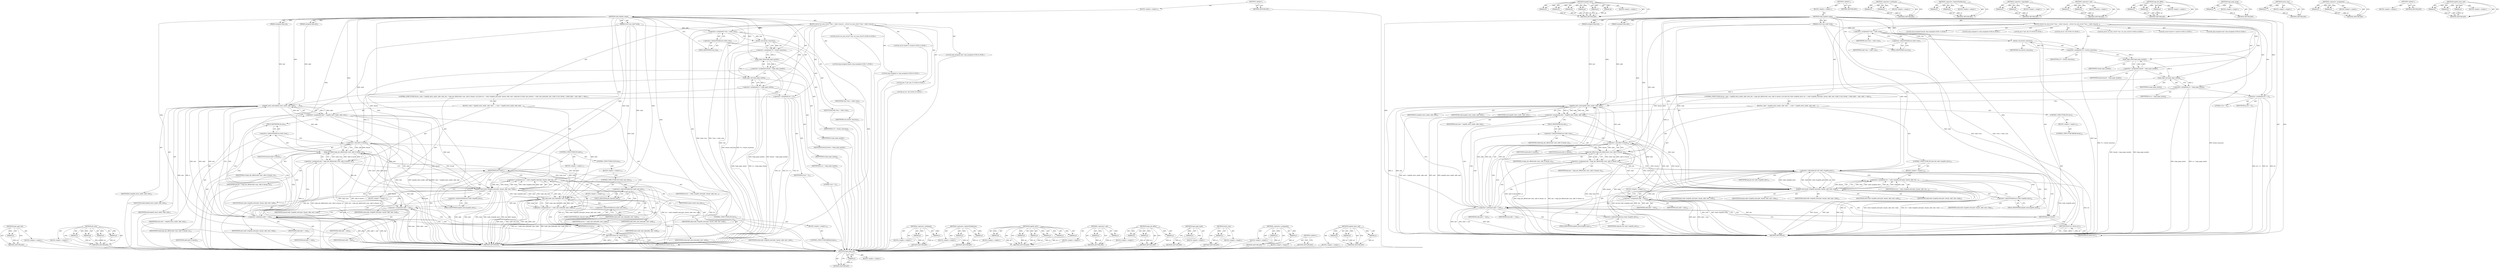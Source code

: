 digraph "hugetlb_entry_end" {
vulnerable_134 [label=<(METHOD,huge_page_size)>];
vulnerable_135 [label=<(PARAM,p1)>];
vulnerable_136 [label=<(BLOCK,&lt;empty&gt;,&lt;empty&gt;)>];
vulnerable_137 [label=<(METHOD_RETURN,ANY)>];
vulnerable_160 [label=<(METHOD,hugetlb_entry)>];
vulnerable_161 [label=<(PARAM,p1)>];
vulnerable_162 [label=<(PARAM,p2)>];
vulnerable_163 [label=<(PARAM,p3)>];
vulnerable_164 [label=<(PARAM,p4)>];
vulnerable_165 [label=<(PARAM,p5)>];
vulnerable_166 [label=<(PARAM,p6)>];
vulnerable_167 [label=<(BLOCK,&lt;empty&gt;,&lt;empty&gt;)>];
vulnerable_168 [label=<(METHOD_RETURN,ANY)>];
vulnerable_6 [label=<(METHOD,&lt;global&gt;)<SUB>1</SUB>>];
vulnerable_7 [label=<(BLOCK,&lt;empty&gt;,&lt;empty&gt;)<SUB>1</SUB>>];
vulnerable_8 [label=<(METHOD,walk_hugetlb_range)<SUB>1</SUB>>];
vulnerable_9 [label=<(PARAM,unsigned long addr)<SUB>1</SUB>>];
vulnerable_10 [label=<(PARAM,unsigned long end)<SUB>1</SUB>>];
vulnerable_11 [label=<(PARAM,struct mm_walk *walk)<SUB>2</SUB>>];
vulnerable_12 [label=<(BLOCK,{
	struct vm_area_struct *vma = walk-&gt;vma;
	str...,{
	struct vm_area_struct *vma = walk-&gt;vma;
	str...)<SUB>3</SUB>>];
vulnerable_13 [label="<(LOCAL,struct vm_area_struct* vma: vm_area_struct*)<SUB>4</SUB>>"];
vulnerable_14 [label=<(&lt;operator&gt;.assignment,*vma = walk-&gt;vma)<SUB>4</SUB>>];
vulnerable_15 [label=<(IDENTIFIER,vma,*vma = walk-&gt;vma)<SUB>4</SUB>>];
vulnerable_16 [label=<(&lt;operator&gt;.indirectFieldAccess,walk-&gt;vma)<SUB>4</SUB>>];
vulnerable_17 [label=<(IDENTIFIER,walk,*vma = walk-&gt;vma)<SUB>4</SUB>>];
vulnerable_18 [label=<(FIELD_IDENTIFIER,vma,vma)<SUB>4</SUB>>];
vulnerable_19 [label="<(LOCAL,struct hstate* h: hstate*)<SUB>5</SUB>>"];
vulnerable_20 [label=<(&lt;operator&gt;.assignment,*h = hstate_vma(vma))<SUB>5</SUB>>];
vulnerable_21 [label=<(IDENTIFIER,h,*h = hstate_vma(vma))<SUB>5</SUB>>];
vulnerable_22 [label=<(hstate_vma,hstate_vma(vma))<SUB>5</SUB>>];
vulnerable_23 [label=<(IDENTIFIER,vma,hstate_vma(vma))<SUB>5</SUB>>];
vulnerable_24 [label="<(LOCAL,long unsigned next: long unsigned)<SUB>6</SUB>>"];
vulnerable_25 [label="<(LOCAL,long unsigned hmask: long unsigned)<SUB>7</SUB>>"];
vulnerable_26 [label=<(&lt;operator&gt;.assignment,hmask = huge_page_mask(h))<SUB>7</SUB>>];
vulnerable_27 [label=<(IDENTIFIER,hmask,hmask = huge_page_mask(h))<SUB>7</SUB>>];
vulnerable_28 [label=<(huge_page_mask,huge_page_mask(h))<SUB>7</SUB>>];
vulnerable_29 [label=<(IDENTIFIER,h,huge_page_mask(h))<SUB>7</SUB>>];
vulnerable_30 [label="<(LOCAL,long unsigned sz: long unsigned)<SUB>8</SUB>>"];
vulnerable_31 [label=<(&lt;operator&gt;.assignment,sz = huge_page_size(h))<SUB>8</SUB>>];
vulnerable_32 [label=<(IDENTIFIER,sz,sz = huge_page_size(h))<SUB>8</SUB>>];
vulnerable_33 [label=<(huge_page_size,huge_page_size(h))<SUB>8</SUB>>];
vulnerable_34 [label=<(IDENTIFIER,h,huge_page_size(h))<SUB>8</SUB>>];
vulnerable_35 [label="<(LOCAL,pte_t* pte: pte_t*)<SUB>9</SUB>>"];
vulnerable_36 [label="<(LOCAL,int err: int)<SUB>10</SUB>>"];
vulnerable_37 [label=<(&lt;operator&gt;.assignment,err = 0)<SUB>10</SUB>>];
vulnerable_38 [label=<(IDENTIFIER,err,err = 0)<SUB>10</SUB>>];
vulnerable_39 [label=<(LITERAL,0,err = 0)<SUB>10</SUB>>];
vulnerable_40 [label=<(CONTROL_STRUCTURE,DO,do {
 		next = hugetlb_entry_end(h, addr, end);
 		pte = huge_pte_offset(walk-&gt;mm, addr &amp; hmask, sz);
		if (pte &amp;&amp; walk-&gt;hugetlb_entry)
 			err = walk-&gt;hugetlb_entry(pte, hmask, addr, next, walk);
 		if (err)
 			break;
 	} while (addr = next, addr != end);)<SUB>12</SUB>>];
vulnerable_41 [label=<(BLOCK,{
 		next = hugetlb_entry_end(h, addr, end);
 	...,{
 		next = hugetlb_entry_end(h, addr, end);
 	...)<SUB>12</SUB>>];
vulnerable_42 [label=<(&lt;operator&gt;.assignment,next = hugetlb_entry_end(h, addr, end))<SUB>13</SUB>>];
vulnerable_43 [label=<(IDENTIFIER,next,next = hugetlb_entry_end(h, addr, end))<SUB>13</SUB>>];
vulnerable_44 [label=<(hugetlb_entry_end,hugetlb_entry_end(h, addr, end))<SUB>13</SUB>>];
vulnerable_45 [label=<(IDENTIFIER,h,hugetlb_entry_end(h, addr, end))<SUB>13</SUB>>];
vulnerable_46 [label=<(IDENTIFIER,addr,hugetlb_entry_end(h, addr, end))<SUB>13</SUB>>];
vulnerable_47 [label=<(IDENTIFIER,end,hugetlb_entry_end(h, addr, end))<SUB>13</SUB>>];
vulnerable_48 [label=<(&lt;operator&gt;.assignment,pte = huge_pte_offset(walk-&gt;mm, addr &amp; hmask, sz))<SUB>14</SUB>>];
vulnerable_49 [label=<(IDENTIFIER,pte,pte = huge_pte_offset(walk-&gt;mm, addr &amp; hmask, sz))<SUB>14</SUB>>];
vulnerable_50 [label=<(huge_pte_offset,huge_pte_offset(walk-&gt;mm, addr &amp; hmask, sz))<SUB>14</SUB>>];
vulnerable_51 [label=<(&lt;operator&gt;.indirectFieldAccess,walk-&gt;mm)<SUB>14</SUB>>];
vulnerable_52 [label=<(IDENTIFIER,walk,huge_pte_offset(walk-&gt;mm, addr &amp; hmask, sz))<SUB>14</SUB>>];
vulnerable_53 [label=<(FIELD_IDENTIFIER,mm,mm)<SUB>14</SUB>>];
vulnerable_54 [label=<(&lt;operator&gt;.and,addr &amp; hmask)<SUB>14</SUB>>];
vulnerable_55 [label=<(IDENTIFIER,addr,addr &amp; hmask)<SUB>14</SUB>>];
vulnerable_56 [label=<(IDENTIFIER,hmask,addr &amp; hmask)<SUB>14</SUB>>];
vulnerable_57 [label=<(IDENTIFIER,sz,huge_pte_offset(walk-&gt;mm, addr &amp; hmask, sz))<SUB>14</SUB>>];
vulnerable_58 [label=<(CONTROL_STRUCTURE,IF,if (pte &amp;&amp; walk-&gt;hugetlb_entry))<SUB>15</SUB>>];
vulnerable_59 [label=<(&lt;operator&gt;.logicalAnd,pte &amp;&amp; walk-&gt;hugetlb_entry)<SUB>15</SUB>>];
vulnerable_60 [label=<(IDENTIFIER,pte,pte &amp;&amp; walk-&gt;hugetlb_entry)<SUB>15</SUB>>];
vulnerable_61 [label=<(&lt;operator&gt;.indirectFieldAccess,walk-&gt;hugetlb_entry)<SUB>15</SUB>>];
vulnerable_62 [label=<(IDENTIFIER,walk,pte &amp;&amp; walk-&gt;hugetlb_entry)<SUB>15</SUB>>];
vulnerable_63 [label=<(FIELD_IDENTIFIER,hugetlb_entry,hugetlb_entry)<SUB>15</SUB>>];
vulnerable_64 [label=<(BLOCK,&lt;empty&gt;,&lt;empty&gt;)<SUB>16</SUB>>];
vulnerable_65 [label=<(&lt;operator&gt;.assignment,err = walk-&gt;hugetlb_entry(pte, hmask, addr, nex...)<SUB>16</SUB>>];
vulnerable_66 [label=<(IDENTIFIER,err,err = walk-&gt;hugetlb_entry(pte, hmask, addr, nex...)<SUB>16</SUB>>];
vulnerable_67 [label=<(hugetlb_entry,walk-&gt;hugetlb_entry(pte, hmask, addr, next, walk))<SUB>16</SUB>>];
vulnerable_68 [label=<(&lt;operator&gt;.indirectFieldAccess,walk-&gt;hugetlb_entry)<SUB>16</SUB>>];
vulnerable_69 [label=<(IDENTIFIER,walk,walk-&gt;hugetlb_entry(pte, hmask, addr, next, walk))<SUB>16</SUB>>];
vulnerable_70 [label=<(FIELD_IDENTIFIER,hugetlb_entry,hugetlb_entry)<SUB>16</SUB>>];
vulnerable_71 [label=<(IDENTIFIER,pte,walk-&gt;hugetlb_entry(pte, hmask, addr, next, walk))<SUB>16</SUB>>];
vulnerable_72 [label=<(IDENTIFIER,hmask,walk-&gt;hugetlb_entry(pte, hmask, addr, next, walk))<SUB>16</SUB>>];
vulnerable_73 [label=<(IDENTIFIER,addr,walk-&gt;hugetlb_entry(pte, hmask, addr, next, walk))<SUB>16</SUB>>];
vulnerable_74 [label=<(IDENTIFIER,next,walk-&gt;hugetlb_entry(pte, hmask, addr, next, walk))<SUB>16</SUB>>];
vulnerable_75 [label=<(IDENTIFIER,walk,walk-&gt;hugetlb_entry(pte, hmask, addr, next, walk))<SUB>16</SUB>>];
vulnerable_76 [label=<(CONTROL_STRUCTURE,IF,if (err))<SUB>17</SUB>>];
vulnerable_77 [label=<(IDENTIFIER,err,if (err))<SUB>17</SUB>>];
vulnerable_78 [label=<(BLOCK,&lt;empty&gt;,&lt;empty&gt;)<SUB>18</SUB>>];
vulnerable_79 [label=<(CONTROL_STRUCTURE,BREAK,break;)<SUB>18</SUB>>];
vulnerable_80 [label=<(BLOCK,&lt;empty&gt;,&lt;empty&gt;)<SUB>19</SUB>>];
vulnerable_81 [label=<(&lt;operator&gt;.assignment,addr = next)<SUB>19</SUB>>];
vulnerable_82 [label=<(IDENTIFIER,addr,addr = next)<SUB>19</SUB>>];
vulnerable_83 [label=<(IDENTIFIER,next,addr = next)<SUB>19</SUB>>];
vulnerable_84 [label=<(&lt;operator&gt;.notEquals,addr != end)<SUB>19</SUB>>];
vulnerable_85 [label=<(IDENTIFIER,addr,addr != end)<SUB>19</SUB>>];
vulnerable_86 [label=<(IDENTIFIER,end,addr != end)<SUB>19</SUB>>];
vulnerable_87 [label=<(RETURN,return err;,return err;)<SUB>21</SUB>>];
vulnerable_88 [label=<(IDENTIFIER,err,return err;)<SUB>21</SUB>>];
vulnerable_89 [label=<(METHOD_RETURN,int)<SUB>1</SUB>>];
vulnerable_91 [label=<(METHOD_RETURN,ANY)<SUB>1</SUB>>];
vulnerable_169 [label=<(METHOD,&lt;operator&gt;.notEquals)>];
vulnerable_170 [label=<(PARAM,p1)>];
vulnerable_171 [label=<(PARAM,p2)>];
vulnerable_172 [label=<(BLOCK,&lt;empty&gt;,&lt;empty&gt;)>];
vulnerable_173 [label=<(METHOD_RETURN,ANY)>];
vulnerable_121 [label=<(METHOD,&lt;operator&gt;.indirectFieldAccess)>];
vulnerable_122 [label=<(PARAM,p1)>];
vulnerable_123 [label=<(PARAM,p2)>];
vulnerable_124 [label=<(BLOCK,&lt;empty&gt;,&lt;empty&gt;)>];
vulnerable_125 [label=<(METHOD_RETURN,ANY)>];
vulnerable_155 [label=<(METHOD,&lt;operator&gt;.logicalAnd)>];
vulnerable_156 [label=<(PARAM,p1)>];
vulnerable_157 [label=<(PARAM,p2)>];
vulnerable_158 [label=<(BLOCK,&lt;empty&gt;,&lt;empty&gt;)>];
vulnerable_159 [label=<(METHOD_RETURN,ANY)>];
vulnerable_150 [label=<(METHOD,&lt;operator&gt;.and)>];
vulnerable_151 [label=<(PARAM,p1)>];
vulnerable_152 [label=<(PARAM,p2)>];
vulnerable_153 [label=<(BLOCK,&lt;empty&gt;,&lt;empty&gt;)>];
vulnerable_154 [label=<(METHOD_RETURN,ANY)>];
vulnerable_144 [label=<(METHOD,huge_pte_offset)>];
vulnerable_145 [label=<(PARAM,p1)>];
vulnerable_146 [label=<(PARAM,p2)>];
vulnerable_147 [label=<(PARAM,p3)>];
vulnerable_148 [label=<(BLOCK,&lt;empty&gt;,&lt;empty&gt;)>];
vulnerable_149 [label=<(METHOD_RETURN,ANY)>];
vulnerable_130 [label=<(METHOD,huge_page_mask)>];
vulnerable_131 [label=<(PARAM,p1)>];
vulnerable_132 [label=<(BLOCK,&lt;empty&gt;,&lt;empty&gt;)>];
vulnerable_133 [label=<(METHOD_RETURN,ANY)>];
vulnerable_126 [label=<(METHOD,hstate_vma)>];
vulnerable_127 [label=<(PARAM,p1)>];
vulnerable_128 [label=<(BLOCK,&lt;empty&gt;,&lt;empty&gt;)>];
vulnerable_129 [label=<(METHOD_RETURN,ANY)>];
vulnerable_116 [label=<(METHOD,&lt;operator&gt;.assignment)>];
vulnerable_117 [label=<(PARAM,p1)>];
vulnerable_118 [label=<(PARAM,p2)>];
vulnerable_119 [label=<(BLOCK,&lt;empty&gt;,&lt;empty&gt;)>];
vulnerable_120 [label=<(METHOD_RETURN,ANY)>];
vulnerable_110 [label=<(METHOD,&lt;global&gt;)<SUB>1</SUB>>];
vulnerable_111 [label=<(BLOCK,&lt;empty&gt;,&lt;empty&gt;)>];
vulnerable_112 [label=<(METHOD_RETURN,ANY)>];
vulnerable_138 [label=<(METHOD,hugetlb_entry_end)>];
vulnerable_139 [label=<(PARAM,p1)>];
vulnerable_140 [label=<(PARAM,p2)>];
vulnerable_141 [label=<(PARAM,p3)>];
vulnerable_142 [label=<(BLOCK,&lt;empty&gt;,&lt;empty&gt;)>];
vulnerable_143 [label=<(METHOD_RETURN,ANY)>];
fixed_146 [label=<(METHOD,huge_page_size)>];
fixed_147 [label=<(PARAM,p1)>];
fixed_148 [label=<(BLOCK,&lt;empty&gt;,&lt;empty&gt;)>];
fixed_149 [label=<(METHOD_RETURN,ANY)>];
fixed_176 [label=<(METHOD,pte_hole)>];
fixed_177 [label=<(PARAM,p1)>];
fixed_178 [label=<(PARAM,p2)>];
fixed_179 [label=<(PARAM,p3)>];
fixed_180 [label=<(PARAM,p4)>];
fixed_181 [label=<(BLOCK,&lt;empty&gt;,&lt;empty&gt;)>];
fixed_182 [label=<(METHOD_RETURN,ANY)>];
fixed_6 [label=<(METHOD,&lt;global&gt;)<SUB>1</SUB>>];
fixed_7 [label=<(BLOCK,&lt;empty&gt;,&lt;empty&gt;)<SUB>1</SUB>>];
fixed_8 [label=<(METHOD,walk_hugetlb_range)<SUB>1</SUB>>];
fixed_9 [label=<(PARAM,unsigned long addr)<SUB>1</SUB>>];
fixed_10 [label=<(PARAM,unsigned long end)<SUB>1</SUB>>];
fixed_11 [label=<(PARAM,struct mm_walk *walk)<SUB>2</SUB>>];
fixed_12 [label=<(BLOCK,{
	struct vm_area_struct *vma = walk-&gt;vma;
	str...,{
	struct vm_area_struct *vma = walk-&gt;vma;
	str...)<SUB>3</SUB>>];
fixed_13 [label="<(LOCAL,struct vm_area_struct* vma: vm_area_struct*)<SUB>4</SUB>>"];
fixed_14 [label=<(&lt;operator&gt;.assignment,*vma = walk-&gt;vma)<SUB>4</SUB>>];
fixed_15 [label=<(IDENTIFIER,vma,*vma = walk-&gt;vma)<SUB>4</SUB>>];
fixed_16 [label=<(&lt;operator&gt;.indirectFieldAccess,walk-&gt;vma)<SUB>4</SUB>>];
fixed_17 [label=<(IDENTIFIER,walk,*vma = walk-&gt;vma)<SUB>4</SUB>>];
fixed_18 [label=<(FIELD_IDENTIFIER,vma,vma)<SUB>4</SUB>>];
fixed_19 [label="<(LOCAL,struct hstate* h: hstate*)<SUB>5</SUB>>"];
fixed_20 [label=<(&lt;operator&gt;.assignment,*h = hstate_vma(vma))<SUB>5</SUB>>];
fixed_21 [label=<(IDENTIFIER,h,*h = hstate_vma(vma))<SUB>5</SUB>>];
fixed_22 [label=<(hstate_vma,hstate_vma(vma))<SUB>5</SUB>>];
fixed_23 [label=<(IDENTIFIER,vma,hstate_vma(vma))<SUB>5</SUB>>];
fixed_24 [label="<(LOCAL,long unsigned next: long unsigned)<SUB>6</SUB>>"];
fixed_25 [label="<(LOCAL,long unsigned hmask: long unsigned)<SUB>7</SUB>>"];
fixed_26 [label=<(&lt;operator&gt;.assignment,hmask = huge_page_mask(h))<SUB>7</SUB>>];
fixed_27 [label=<(IDENTIFIER,hmask,hmask = huge_page_mask(h))<SUB>7</SUB>>];
fixed_28 [label=<(huge_page_mask,huge_page_mask(h))<SUB>7</SUB>>];
fixed_29 [label=<(IDENTIFIER,h,huge_page_mask(h))<SUB>7</SUB>>];
fixed_30 [label="<(LOCAL,long unsigned sz: long unsigned)<SUB>8</SUB>>"];
fixed_31 [label=<(&lt;operator&gt;.assignment,sz = huge_page_size(h))<SUB>8</SUB>>];
fixed_32 [label=<(IDENTIFIER,sz,sz = huge_page_size(h))<SUB>8</SUB>>];
fixed_33 [label=<(huge_page_size,huge_page_size(h))<SUB>8</SUB>>];
fixed_34 [label=<(IDENTIFIER,h,huge_page_size(h))<SUB>8</SUB>>];
fixed_35 [label="<(LOCAL,pte_t* pte: pte_t*)<SUB>9</SUB>>"];
fixed_36 [label="<(LOCAL,int err: int)<SUB>10</SUB>>"];
fixed_37 [label=<(&lt;operator&gt;.assignment,err = 0)<SUB>10</SUB>>];
fixed_38 [label=<(IDENTIFIER,err,err = 0)<SUB>10</SUB>>];
fixed_39 [label=<(LITERAL,0,err = 0)<SUB>10</SUB>>];
fixed_40 [label=<(CONTROL_STRUCTURE,DO,do {
 		next = hugetlb_entry_end(h, addr, end);
 		pte = huge_pte_offset(walk-&gt;mm, addr &amp; hmask, sz);

		if (pte)
 			err = walk-&gt;hugetlb_entry(pte, hmask, addr, next, walk);
		else if (walk-&gt;pte_hole)
			err = walk-&gt;pte_hole(addr, next, walk);

 		if (err)
 			break;
 	} while (addr = next, addr != end);)<SUB>12</SUB>>];
fixed_41 [label=<(BLOCK,{
 		next = hugetlb_entry_end(h, addr, end);
 	...,{
 		next = hugetlb_entry_end(h, addr, end);
 	...)<SUB>12</SUB>>];
fixed_42 [label=<(&lt;operator&gt;.assignment,next = hugetlb_entry_end(h, addr, end))<SUB>13</SUB>>];
fixed_43 [label=<(IDENTIFIER,next,next = hugetlb_entry_end(h, addr, end))<SUB>13</SUB>>];
fixed_44 [label=<(hugetlb_entry_end,hugetlb_entry_end(h, addr, end))<SUB>13</SUB>>];
fixed_45 [label=<(IDENTIFIER,h,hugetlb_entry_end(h, addr, end))<SUB>13</SUB>>];
fixed_46 [label=<(IDENTIFIER,addr,hugetlb_entry_end(h, addr, end))<SUB>13</SUB>>];
fixed_47 [label=<(IDENTIFIER,end,hugetlb_entry_end(h, addr, end))<SUB>13</SUB>>];
fixed_48 [label=<(&lt;operator&gt;.assignment,pte = huge_pte_offset(walk-&gt;mm, addr &amp; hmask, sz))<SUB>14</SUB>>];
fixed_49 [label=<(IDENTIFIER,pte,pte = huge_pte_offset(walk-&gt;mm, addr &amp; hmask, sz))<SUB>14</SUB>>];
fixed_50 [label=<(huge_pte_offset,huge_pte_offset(walk-&gt;mm, addr &amp; hmask, sz))<SUB>14</SUB>>];
fixed_51 [label=<(&lt;operator&gt;.indirectFieldAccess,walk-&gt;mm)<SUB>14</SUB>>];
fixed_52 [label=<(IDENTIFIER,walk,huge_pte_offset(walk-&gt;mm, addr &amp; hmask, sz))<SUB>14</SUB>>];
fixed_53 [label=<(FIELD_IDENTIFIER,mm,mm)<SUB>14</SUB>>];
fixed_54 [label=<(&lt;operator&gt;.and,addr &amp; hmask)<SUB>14</SUB>>];
fixed_55 [label=<(IDENTIFIER,addr,addr &amp; hmask)<SUB>14</SUB>>];
fixed_56 [label=<(IDENTIFIER,hmask,addr &amp; hmask)<SUB>14</SUB>>];
fixed_57 [label=<(IDENTIFIER,sz,huge_pte_offset(walk-&gt;mm, addr &amp; hmask, sz))<SUB>14</SUB>>];
fixed_58 [label=<(CONTROL_STRUCTURE,IF,if (pte))<SUB>16</SUB>>];
fixed_59 [label=<(IDENTIFIER,pte,if (pte))<SUB>16</SUB>>];
fixed_60 [label=<(BLOCK,&lt;empty&gt;,&lt;empty&gt;)<SUB>17</SUB>>];
fixed_61 [label=<(&lt;operator&gt;.assignment,err = walk-&gt;hugetlb_entry(pte, hmask, addr, nex...)<SUB>17</SUB>>];
fixed_62 [label=<(IDENTIFIER,err,err = walk-&gt;hugetlb_entry(pte, hmask, addr, nex...)<SUB>17</SUB>>];
fixed_63 [label=<(hugetlb_entry,walk-&gt;hugetlb_entry(pte, hmask, addr, next, walk))<SUB>17</SUB>>];
fixed_64 [label=<(&lt;operator&gt;.indirectFieldAccess,walk-&gt;hugetlb_entry)<SUB>17</SUB>>];
fixed_65 [label=<(IDENTIFIER,walk,walk-&gt;hugetlb_entry(pte, hmask, addr, next, walk))<SUB>17</SUB>>];
fixed_66 [label=<(FIELD_IDENTIFIER,hugetlb_entry,hugetlb_entry)<SUB>17</SUB>>];
fixed_67 [label=<(IDENTIFIER,pte,walk-&gt;hugetlb_entry(pte, hmask, addr, next, walk))<SUB>17</SUB>>];
fixed_68 [label=<(IDENTIFIER,hmask,walk-&gt;hugetlb_entry(pte, hmask, addr, next, walk))<SUB>17</SUB>>];
fixed_69 [label=<(IDENTIFIER,addr,walk-&gt;hugetlb_entry(pte, hmask, addr, next, walk))<SUB>17</SUB>>];
fixed_70 [label=<(IDENTIFIER,next,walk-&gt;hugetlb_entry(pte, hmask, addr, next, walk))<SUB>17</SUB>>];
fixed_71 [label=<(IDENTIFIER,walk,walk-&gt;hugetlb_entry(pte, hmask, addr, next, walk))<SUB>17</SUB>>];
fixed_72 [label=<(CONTROL_STRUCTURE,ELSE,else)<SUB>18</SUB>>];
fixed_73 [label=<(BLOCK,&lt;empty&gt;,&lt;empty&gt;)<SUB>18</SUB>>];
fixed_74 [label=<(CONTROL_STRUCTURE,IF,if (walk-&gt;pte_hole))<SUB>18</SUB>>];
fixed_75 [label=<(&lt;operator&gt;.indirectFieldAccess,walk-&gt;pte_hole)<SUB>18</SUB>>];
fixed_76 [label=<(IDENTIFIER,walk,if (walk-&gt;pte_hole))<SUB>18</SUB>>];
fixed_77 [label=<(FIELD_IDENTIFIER,pte_hole,pte_hole)<SUB>18</SUB>>];
fixed_78 [label=<(BLOCK,&lt;empty&gt;,&lt;empty&gt;)<SUB>19</SUB>>];
fixed_79 [label=<(&lt;operator&gt;.assignment,err = walk-&gt;pte_hole(addr, next, walk))<SUB>19</SUB>>];
fixed_80 [label=<(IDENTIFIER,err,err = walk-&gt;pte_hole(addr, next, walk))<SUB>19</SUB>>];
fixed_81 [label=<(pte_hole,walk-&gt;pte_hole(addr, next, walk))<SUB>19</SUB>>];
fixed_82 [label=<(&lt;operator&gt;.indirectFieldAccess,walk-&gt;pte_hole)<SUB>19</SUB>>];
fixed_83 [label=<(IDENTIFIER,walk,walk-&gt;pte_hole(addr, next, walk))<SUB>19</SUB>>];
fixed_84 [label=<(FIELD_IDENTIFIER,pte_hole,pte_hole)<SUB>19</SUB>>];
fixed_85 [label=<(IDENTIFIER,addr,walk-&gt;pte_hole(addr, next, walk))<SUB>19</SUB>>];
fixed_86 [label=<(IDENTIFIER,next,walk-&gt;pte_hole(addr, next, walk))<SUB>19</SUB>>];
fixed_87 [label=<(IDENTIFIER,walk,walk-&gt;pte_hole(addr, next, walk))<SUB>19</SUB>>];
fixed_88 [label=<(CONTROL_STRUCTURE,IF,if (err))<SUB>21</SUB>>];
fixed_89 [label=<(IDENTIFIER,err,if (err))<SUB>21</SUB>>];
fixed_90 [label=<(BLOCK,&lt;empty&gt;,&lt;empty&gt;)<SUB>22</SUB>>];
fixed_91 [label=<(CONTROL_STRUCTURE,BREAK,break;)<SUB>22</SUB>>];
fixed_92 [label=<(BLOCK,&lt;empty&gt;,&lt;empty&gt;)<SUB>23</SUB>>];
fixed_93 [label=<(&lt;operator&gt;.assignment,addr = next)<SUB>23</SUB>>];
fixed_94 [label=<(IDENTIFIER,addr,addr = next)<SUB>23</SUB>>];
fixed_95 [label=<(IDENTIFIER,next,addr = next)<SUB>23</SUB>>];
fixed_96 [label=<(&lt;operator&gt;.notEquals,addr != end)<SUB>23</SUB>>];
fixed_97 [label=<(IDENTIFIER,addr,addr != end)<SUB>23</SUB>>];
fixed_98 [label=<(IDENTIFIER,end,addr != end)<SUB>23</SUB>>];
fixed_99 [label=<(RETURN,return err;,return err;)<SUB>25</SUB>>];
fixed_100 [label=<(IDENTIFIER,err,return err;)<SUB>25</SUB>>];
fixed_101 [label=<(METHOD_RETURN,int)<SUB>1</SUB>>];
fixed_103 [label=<(METHOD_RETURN,ANY)<SUB>1</SUB>>];
fixed_183 [label=<(METHOD,&lt;operator&gt;.notEquals)>];
fixed_184 [label=<(PARAM,p1)>];
fixed_185 [label=<(PARAM,p2)>];
fixed_186 [label=<(BLOCK,&lt;empty&gt;,&lt;empty&gt;)>];
fixed_187 [label=<(METHOD_RETURN,ANY)>];
fixed_133 [label=<(METHOD,&lt;operator&gt;.indirectFieldAccess)>];
fixed_134 [label=<(PARAM,p1)>];
fixed_135 [label=<(PARAM,p2)>];
fixed_136 [label=<(BLOCK,&lt;empty&gt;,&lt;empty&gt;)>];
fixed_137 [label=<(METHOD_RETURN,ANY)>];
fixed_167 [label=<(METHOD,hugetlb_entry)>];
fixed_168 [label=<(PARAM,p1)>];
fixed_169 [label=<(PARAM,p2)>];
fixed_170 [label=<(PARAM,p3)>];
fixed_171 [label=<(PARAM,p4)>];
fixed_172 [label=<(PARAM,p5)>];
fixed_173 [label=<(PARAM,p6)>];
fixed_174 [label=<(BLOCK,&lt;empty&gt;,&lt;empty&gt;)>];
fixed_175 [label=<(METHOD_RETURN,ANY)>];
fixed_162 [label=<(METHOD,&lt;operator&gt;.and)>];
fixed_163 [label=<(PARAM,p1)>];
fixed_164 [label=<(PARAM,p2)>];
fixed_165 [label=<(BLOCK,&lt;empty&gt;,&lt;empty&gt;)>];
fixed_166 [label=<(METHOD_RETURN,ANY)>];
fixed_156 [label=<(METHOD,huge_pte_offset)>];
fixed_157 [label=<(PARAM,p1)>];
fixed_158 [label=<(PARAM,p2)>];
fixed_159 [label=<(PARAM,p3)>];
fixed_160 [label=<(BLOCK,&lt;empty&gt;,&lt;empty&gt;)>];
fixed_161 [label=<(METHOD_RETURN,ANY)>];
fixed_142 [label=<(METHOD,huge_page_mask)>];
fixed_143 [label=<(PARAM,p1)>];
fixed_144 [label=<(BLOCK,&lt;empty&gt;,&lt;empty&gt;)>];
fixed_145 [label=<(METHOD_RETURN,ANY)>];
fixed_138 [label=<(METHOD,hstate_vma)>];
fixed_139 [label=<(PARAM,p1)>];
fixed_140 [label=<(BLOCK,&lt;empty&gt;,&lt;empty&gt;)>];
fixed_141 [label=<(METHOD_RETURN,ANY)>];
fixed_128 [label=<(METHOD,&lt;operator&gt;.assignment)>];
fixed_129 [label=<(PARAM,p1)>];
fixed_130 [label=<(PARAM,p2)>];
fixed_131 [label=<(BLOCK,&lt;empty&gt;,&lt;empty&gt;)>];
fixed_132 [label=<(METHOD_RETURN,ANY)>];
fixed_122 [label=<(METHOD,&lt;global&gt;)<SUB>1</SUB>>];
fixed_123 [label=<(BLOCK,&lt;empty&gt;,&lt;empty&gt;)>];
fixed_124 [label=<(METHOD_RETURN,ANY)>];
fixed_150 [label=<(METHOD,hugetlb_entry_end)>];
fixed_151 [label=<(PARAM,p1)>];
fixed_152 [label=<(PARAM,p2)>];
fixed_153 [label=<(PARAM,p3)>];
fixed_154 [label=<(BLOCK,&lt;empty&gt;,&lt;empty&gt;)>];
fixed_155 [label=<(METHOD_RETURN,ANY)>];
vulnerable_134 -> vulnerable_135  [key=0, label="AST: "];
vulnerable_134 -> vulnerable_135  [key=1, label="DDG: "];
vulnerable_134 -> vulnerable_136  [key=0, label="AST: "];
vulnerable_134 -> vulnerable_137  [key=0, label="AST: "];
vulnerable_134 -> vulnerable_137  [key=1, label="CFG: "];
vulnerable_135 -> vulnerable_137  [key=0, label="DDG: p1"];
vulnerable_160 -> vulnerable_161  [key=0, label="AST: "];
vulnerable_160 -> vulnerable_161  [key=1, label="DDG: "];
vulnerable_160 -> vulnerable_167  [key=0, label="AST: "];
vulnerable_160 -> vulnerable_162  [key=0, label="AST: "];
vulnerable_160 -> vulnerable_162  [key=1, label="DDG: "];
vulnerable_160 -> vulnerable_168  [key=0, label="AST: "];
vulnerable_160 -> vulnerable_168  [key=1, label="CFG: "];
vulnerable_160 -> vulnerable_163  [key=0, label="AST: "];
vulnerable_160 -> vulnerable_163  [key=1, label="DDG: "];
vulnerable_160 -> vulnerable_164  [key=0, label="AST: "];
vulnerable_160 -> vulnerable_164  [key=1, label="DDG: "];
vulnerable_160 -> vulnerable_165  [key=0, label="AST: "];
vulnerable_160 -> vulnerable_165  [key=1, label="DDG: "];
vulnerable_160 -> vulnerable_166  [key=0, label="AST: "];
vulnerable_160 -> vulnerable_166  [key=1, label="DDG: "];
vulnerable_161 -> vulnerable_168  [key=0, label="DDG: p1"];
vulnerable_162 -> vulnerable_168  [key=0, label="DDG: p2"];
vulnerable_163 -> vulnerable_168  [key=0, label="DDG: p3"];
vulnerable_164 -> vulnerable_168  [key=0, label="DDG: p4"];
vulnerable_165 -> vulnerable_168  [key=0, label="DDG: p5"];
vulnerable_166 -> vulnerable_168  [key=0, label="DDG: p6"];
vulnerable_6 -> vulnerable_7  [key=0, label="AST: "];
vulnerable_6 -> vulnerable_91  [key=0, label="AST: "];
vulnerable_6 -> vulnerable_91  [key=1, label="CFG: "];
vulnerable_7 -> vulnerable_8  [key=0, label="AST: "];
vulnerable_8 -> vulnerable_9  [key=0, label="AST: "];
vulnerable_8 -> vulnerable_9  [key=1, label="DDG: "];
vulnerable_8 -> vulnerable_10  [key=0, label="AST: "];
vulnerable_8 -> vulnerable_10  [key=1, label="DDG: "];
vulnerable_8 -> vulnerable_11  [key=0, label="AST: "];
vulnerable_8 -> vulnerable_11  [key=1, label="DDG: "];
vulnerable_8 -> vulnerable_12  [key=0, label="AST: "];
vulnerable_8 -> vulnerable_89  [key=0, label="AST: "];
vulnerable_8 -> vulnerable_18  [key=0, label="CFG: "];
vulnerable_8 -> vulnerable_37  [key=0, label="DDG: "];
vulnerable_8 -> vulnerable_88  [key=0, label="DDG: "];
vulnerable_8 -> vulnerable_22  [key=0, label="DDG: "];
vulnerable_8 -> vulnerable_28  [key=0, label="DDG: "];
vulnerable_8 -> vulnerable_33  [key=0, label="DDG: "];
vulnerable_8 -> vulnerable_81  [key=0, label="DDG: "];
vulnerable_8 -> vulnerable_77  [key=0, label="DDG: "];
vulnerable_8 -> vulnerable_84  [key=0, label="DDG: "];
vulnerable_8 -> vulnerable_44  [key=0, label="DDG: "];
vulnerable_8 -> vulnerable_50  [key=0, label="DDG: "];
vulnerable_8 -> vulnerable_59  [key=0, label="DDG: "];
vulnerable_8 -> vulnerable_54  [key=0, label="DDG: "];
vulnerable_8 -> vulnerable_67  [key=0, label="DDG: "];
vulnerable_9 -> vulnerable_44  [key=0, label="DDG: addr"];
vulnerable_10 -> vulnerable_44  [key=0, label="DDG: end"];
vulnerable_11 -> vulnerable_89  [key=0, label="DDG: walk"];
vulnerable_11 -> vulnerable_14  [key=0, label="DDG: walk"];
vulnerable_11 -> vulnerable_50  [key=0, label="DDG: walk"];
vulnerable_11 -> vulnerable_59  [key=0, label="DDG: walk"];
vulnerable_11 -> vulnerable_67  [key=0, label="DDG: walk"];
vulnerable_12 -> vulnerable_13  [key=0, label="AST: "];
vulnerable_12 -> vulnerable_14  [key=0, label="AST: "];
vulnerable_12 -> vulnerable_19  [key=0, label="AST: "];
vulnerable_12 -> vulnerable_20  [key=0, label="AST: "];
vulnerable_12 -> vulnerable_24  [key=0, label="AST: "];
vulnerable_12 -> vulnerable_25  [key=0, label="AST: "];
vulnerable_12 -> vulnerable_26  [key=0, label="AST: "];
vulnerable_12 -> vulnerable_30  [key=0, label="AST: "];
vulnerable_12 -> vulnerable_31  [key=0, label="AST: "];
vulnerable_12 -> vulnerable_35  [key=0, label="AST: "];
vulnerable_12 -> vulnerable_36  [key=0, label="AST: "];
vulnerable_12 -> vulnerable_37  [key=0, label="AST: "];
vulnerable_12 -> vulnerable_40  [key=0, label="AST: "];
vulnerable_12 -> vulnerable_87  [key=0, label="AST: "];
vulnerable_14 -> vulnerable_15  [key=0, label="AST: "];
vulnerable_14 -> vulnerable_16  [key=0, label="AST: "];
vulnerable_14 -> vulnerable_22  [key=0, label="CFG: "];
vulnerable_14 -> vulnerable_22  [key=1, label="DDG: vma"];
vulnerable_14 -> vulnerable_89  [key=0, label="DDG: walk-&gt;vma"];
vulnerable_14 -> vulnerable_89  [key=1, label="DDG: *vma = walk-&gt;vma"];
vulnerable_16 -> vulnerable_17  [key=0, label="AST: "];
vulnerable_16 -> vulnerable_18  [key=0, label="AST: "];
vulnerable_16 -> vulnerable_14  [key=0, label="CFG: "];
vulnerable_18 -> vulnerable_16  [key=0, label="CFG: "];
vulnerable_20 -> vulnerable_21  [key=0, label="AST: "];
vulnerable_20 -> vulnerable_22  [key=0, label="AST: "];
vulnerable_20 -> vulnerable_28  [key=0, label="CFG: "];
vulnerable_20 -> vulnerable_28  [key=1, label="DDG: h"];
vulnerable_20 -> vulnerable_89  [key=0, label="DDG: hstate_vma(vma)"];
vulnerable_20 -> vulnerable_89  [key=1, label="DDG: *h = hstate_vma(vma)"];
vulnerable_22 -> vulnerable_23  [key=0, label="AST: "];
vulnerable_22 -> vulnerable_20  [key=0, label="CFG: "];
vulnerable_22 -> vulnerable_20  [key=1, label="DDG: vma"];
vulnerable_22 -> vulnerable_89  [key=0, label="DDG: vma"];
vulnerable_26 -> vulnerable_27  [key=0, label="AST: "];
vulnerable_26 -> vulnerable_28  [key=0, label="AST: "];
vulnerable_26 -> vulnerable_33  [key=0, label="CFG: "];
vulnerable_26 -> vulnerable_89  [key=0, label="DDG: huge_page_mask(h)"];
vulnerable_26 -> vulnerable_89  [key=1, label="DDG: hmask = huge_page_mask(h)"];
vulnerable_26 -> vulnerable_54  [key=0, label="DDG: hmask"];
vulnerable_28 -> vulnerable_29  [key=0, label="AST: "];
vulnerable_28 -> vulnerable_26  [key=0, label="CFG: "];
vulnerable_28 -> vulnerable_26  [key=1, label="DDG: h"];
vulnerable_28 -> vulnerable_33  [key=0, label="DDG: h"];
vulnerable_31 -> vulnerable_32  [key=0, label="AST: "];
vulnerable_31 -> vulnerable_33  [key=0, label="AST: "];
vulnerable_31 -> vulnerable_37  [key=0, label="CFG: "];
vulnerable_31 -> vulnerable_89  [key=0, label="DDG: huge_page_size(h)"];
vulnerable_31 -> vulnerable_89  [key=1, label="DDG: sz = huge_page_size(h)"];
vulnerable_31 -> vulnerable_50  [key=0, label="DDG: sz"];
vulnerable_33 -> vulnerable_34  [key=0, label="AST: "];
vulnerable_33 -> vulnerable_31  [key=0, label="CFG: "];
vulnerable_33 -> vulnerable_31  [key=1, label="DDG: h"];
vulnerable_33 -> vulnerable_44  [key=0, label="DDG: h"];
vulnerable_37 -> vulnerable_38  [key=0, label="AST: "];
vulnerable_37 -> vulnerable_39  [key=0, label="AST: "];
vulnerable_37 -> vulnerable_44  [key=0, label="CFG: "];
vulnerable_37 -> vulnerable_89  [key=0, label="DDG: err"];
vulnerable_37 -> vulnerable_89  [key=1, label="DDG: err = 0"];
vulnerable_37 -> vulnerable_88  [key=0, label="DDG: err"];
vulnerable_40 -> vulnerable_41  [key=0, label="AST: "];
vulnerable_40 -> vulnerable_80  [key=0, label="AST: "];
vulnerable_41 -> vulnerable_42  [key=0, label="AST: "];
vulnerable_41 -> vulnerable_48  [key=0, label="AST: "];
vulnerable_41 -> vulnerable_58  [key=0, label="AST: "];
vulnerable_41 -> vulnerable_76  [key=0, label="AST: "];
vulnerable_42 -> vulnerable_43  [key=0, label="AST: "];
vulnerable_42 -> vulnerable_44  [key=0, label="AST: "];
vulnerable_42 -> vulnerable_53  [key=0, label="CFG: "];
vulnerable_42 -> vulnerable_89  [key=0, label="DDG: next"];
vulnerable_42 -> vulnerable_89  [key=1, label="DDG: hugetlb_entry_end(h, addr, end)"];
vulnerable_42 -> vulnerable_89  [key=2, label="DDG: next = hugetlb_entry_end(h, addr, end)"];
vulnerable_42 -> vulnerable_81  [key=0, label="DDG: next"];
vulnerable_42 -> vulnerable_67  [key=0, label="DDG: next"];
vulnerable_44 -> vulnerable_45  [key=0, label="AST: "];
vulnerable_44 -> vulnerable_46  [key=0, label="AST: "];
vulnerable_44 -> vulnerable_47  [key=0, label="AST: "];
vulnerable_44 -> vulnerable_42  [key=0, label="CFG: "];
vulnerable_44 -> vulnerable_42  [key=1, label="DDG: h"];
vulnerable_44 -> vulnerable_42  [key=2, label="DDG: addr"];
vulnerable_44 -> vulnerable_42  [key=3, label="DDG: end"];
vulnerable_44 -> vulnerable_89  [key=0, label="DDG: h"];
vulnerable_44 -> vulnerable_89  [key=1, label="DDG: end"];
vulnerable_44 -> vulnerable_84  [key=0, label="DDG: end"];
vulnerable_44 -> vulnerable_54  [key=0, label="DDG: addr"];
vulnerable_48 -> vulnerable_49  [key=0, label="AST: "];
vulnerable_48 -> vulnerable_50  [key=0, label="AST: "];
vulnerable_48 -> vulnerable_59  [key=0, label="CFG: "];
vulnerable_48 -> vulnerable_59  [key=1, label="DDG: pte"];
vulnerable_48 -> vulnerable_63  [key=0, label="CFG: "];
vulnerable_48 -> vulnerable_89  [key=0, label="DDG: huge_pte_offset(walk-&gt;mm, addr &amp; hmask, sz)"];
vulnerable_48 -> vulnerable_89  [key=1, label="DDG: pte = huge_pte_offset(walk-&gt;mm, addr &amp; hmask, sz)"];
vulnerable_50 -> vulnerable_51  [key=0, label="AST: "];
vulnerable_50 -> vulnerable_54  [key=0, label="AST: "];
vulnerable_50 -> vulnerable_57  [key=0, label="AST: "];
vulnerable_50 -> vulnerable_48  [key=0, label="CFG: "];
vulnerable_50 -> vulnerable_48  [key=1, label="DDG: walk-&gt;mm"];
vulnerable_50 -> vulnerable_48  [key=2, label="DDG: addr &amp; hmask"];
vulnerable_50 -> vulnerable_48  [key=3, label="DDG: sz"];
vulnerable_50 -> vulnerable_89  [key=0, label="DDG: walk-&gt;mm"];
vulnerable_50 -> vulnerable_89  [key=1, label="DDG: addr &amp; hmask"];
vulnerable_50 -> vulnerable_89  [key=2, label="DDG: sz"];
vulnerable_50 -> vulnerable_67  [key=0, label="DDG: walk-&gt;mm"];
vulnerable_51 -> vulnerable_52  [key=0, label="AST: "];
vulnerable_51 -> vulnerable_53  [key=0, label="AST: "];
vulnerable_51 -> vulnerable_54  [key=0, label="CFG: "];
vulnerable_53 -> vulnerable_51  [key=0, label="CFG: "];
vulnerable_54 -> vulnerable_55  [key=0, label="AST: "];
vulnerable_54 -> vulnerable_56  [key=0, label="AST: "];
vulnerable_54 -> vulnerable_50  [key=0, label="CFG: "];
vulnerable_54 -> vulnerable_50  [key=1, label="DDG: addr"];
vulnerable_54 -> vulnerable_50  [key=2, label="DDG: hmask"];
vulnerable_54 -> vulnerable_89  [key=0, label="DDG: addr"];
vulnerable_54 -> vulnerable_89  [key=1, label="DDG: hmask"];
vulnerable_54 -> vulnerable_67  [key=0, label="DDG: hmask"];
vulnerable_54 -> vulnerable_67  [key=1, label="DDG: addr"];
vulnerable_58 -> vulnerable_59  [key=0, label="AST: "];
vulnerable_58 -> vulnerable_64  [key=0, label="AST: "];
vulnerable_59 -> vulnerable_60  [key=0, label="AST: "];
vulnerable_59 -> vulnerable_61  [key=0, label="AST: "];
vulnerable_59 -> vulnerable_77  [key=0, label="CFG: "];
vulnerable_59 -> vulnerable_70  [key=0, label="CFG: "];
vulnerable_59 -> vulnerable_70  [key=1, label="CDG: "];
vulnerable_59 -> vulnerable_89  [key=0, label="DDG: pte"];
vulnerable_59 -> vulnerable_89  [key=1, label="DDG: walk-&gt;hugetlb_entry"];
vulnerable_59 -> vulnerable_89  [key=2, label="DDG: pte &amp;&amp; walk-&gt;hugetlb_entry"];
vulnerable_59 -> vulnerable_67  [key=0, label="DDG: walk-&gt;hugetlb_entry"];
vulnerable_59 -> vulnerable_67  [key=1, label="DDG: pte"];
vulnerable_59 -> vulnerable_67  [key=2, label="CDG: "];
vulnerable_59 -> vulnerable_68  [key=0, label="CDG: "];
vulnerable_59 -> vulnerable_65  [key=0, label="CDG: "];
vulnerable_61 -> vulnerable_62  [key=0, label="AST: "];
vulnerable_61 -> vulnerable_63  [key=0, label="AST: "];
vulnerable_61 -> vulnerable_59  [key=0, label="CFG: "];
vulnerable_63 -> vulnerable_61  [key=0, label="CFG: "];
vulnerable_64 -> vulnerable_65  [key=0, label="AST: "];
vulnerable_65 -> vulnerable_66  [key=0, label="AST: "];
vulnerable_65 -> vulnerable_67  [key=0, label="AST: "];
vulnerable_65 -> vulnerable_77  [key=0, label="CFG: "];
vulnerable_65 -> vulnerable_89  [key=0, label="DDG: err"];
vulnerable_65 -> vulnerable_89  [key=1, label="DDG: walk-&gt;hugetlb_entry(pte, hmask, addr, next, walk)"];
vulnerable_65 -> vulnerable_89  [key=2, label="DDG: err = walk-&gt;hugetlb_entry(pte, hmask, addr, next, walk)"];
vulnerable_65 -> vulnerable_88  [key=0, label="DDG: err"];
vulnerable_67 -> vulnerable_68  [key=0, label="AST: "];
vulnerable_67 -> vulnerable_71  [key=0, label="AST: "];
vulnerable_67 -> vulnerable_72  [key=0, label="AST: "];
vulnerable_67 -> vulnerable_73  [key=0, label="AST: "];
vulnerable_67 -> vulnerable_74  [key=0, label="AST: "];
vulnerable_67 -> vulnerable_75  [key=0, label="AST: "];
vulnerable_67 -> vulnerable_65  [key=0, label="CFG: "];
vulnerable_67 -> vulnerable_65  [key=1, label="DDG: next"];
vulnerable_67 -> vulnerable_65  [key=2, label="DDG: walk-&gt;hugetlb_entry"];
vulnerable_67 -> vulnerable_65  [key=3, label="DDG: pte"];
vulnerable_67 -> vulnerable_65  [key=4, label="DDG: walk"];
vulnerable_67 -> vulnerable_65  [key=5, label="DDG: addr"];
vulnerable_67 -> vulnerable_65  [key=6, label="DDG: hmask"];
vulnerable_67 -> vulnerable_89  [key=0, label="DDG: walk-&gt;hugetlb_entry"];
vulnerable_67 -> vulnerable_89  [key=1, label="DDG: pte"];
vulnerable_67 -> vulnerable_89  [key=2, label="DDG: hmask"];
vulnerable_67 -> vulnerable_89  [key=3, label="DDG: addr"];
vulnerable_67 -> vulnerable_89  [key=4, label="DDG: next"];
vulnerable_67 -> vulnerable_89  [key=5, label="DDG: walk"];
vulnerable_67 -> vulnerable_81  [key=0, label="DDG: next"];
vulnerable_67 -> vulnerable_50  [key=0, label="DDG: walk"];
vulnerable_67 -> vulnerable_59  [key=0, label="DDG: walk-&gt;hugetlb_entry"];
vulnerable_67 -> vulnerable_59  [key=1, label="DDG: walk"];
vulnerable_67 -> vulnerable_54  [key=0, label="DDG: hmask"];
vulnerable_68 -> vulnerable_69  [key=0, label="AST: "];
vulnerable_68 -> vulnerable_70  [key=0, label="AST: "];
vulnerable_68 -> vulnerable_67  [key=0, label="CFG: "];
vulnerable_70 -> vulnerable_68  [key=0, label="CFG: "];
vulnerable_76 -> vulnerable_77  [key=0, label="AST: "];
vulnerable_76 -> vulnerable_78  [key=0, label="AST: "];
vulnerable_77 -> vulnerable_81  [key=0, label="CFG: "];
vulnerable_77 -> vulnerable_81  [key=1, label="CDG: "];
vulnerable_77 -> vulnerable_87  [key=0, label="CFG: "];
vulnerable_77 -> vulnerable_84  [key=0, label="CDG: "];
vulnerable_78 -> vulnerable_79  [key=0, label="AST: "];
vulnerable_80 -> vulnerable_81  [key=0, label="AST: "];
vulnerable_80 -> vulnerable_84  [key=0, label="AST: "];
vulnerable_81 -> vulnerable_82  [key=0, label="AST: "];
vulnerable_81 -> vulnerable_83  [key=0, label="AST: "];
vulnerable_81 -> vulnerable_84  [key=0, label="CFG: "];
vulnerable_81 -> vulnerable_84  [key=1, label="DDG: addr"];
vulnerable_81 -> vulnerable_89  [key=0, label="DDG: next"];
vulnerable_81 -> vulnerable_89  [key=1, label="DDG: addr = next"];
vulnerable_84 -> vulnerable_85  [key=0, label="AST: "];
vulnerable_84 -> vulnerable_86  [key=0, label="AST: "];
vulnerable_84 -> vulnerable_44  [key=0, label="CFG: "];
vulnerable_84 -> vulnerable_44  [key=1, label="DDG: addr"];
vulnerable_84 -> vulnerable_44  [key=2, label="DDG: end"];
vulnerable_84 -> vulnerable_44  [key=3, label="CDG: "];
vulnerable_84 -> vulnerable_87  [key=0, label="CFG: "];
vulnerable_84 -> vulnerable_89  [key=0, label="DDG: addr"];
vulnerable_84 -> vulnerable_89  [key=1, label="DDG: end"];
vulnerable_84 -> vulnerable_89  [key=2, label="DDG: addr != end"];
vulnerable_84 -> vulnerable_48  [key=0, label="CDG: "];
vulnerable_84 -> vulnerable_77  [key=0, label="CDG: "];
vulnerable_84 -> vulnerable_42  [key=0, label="CDG: "];
vulnerable_84 -> vulnerable_51  [key=0, label="CDG: "];
vulnerable_84 -> vulnerable_53  [key=0, label="CDG: "];
vulnerable_84 -> vulnerable_50  [key=0, label="CDG: "];
vulnerable_84 -> vulnerable_59  [key=0, label="CDG: "];
vulnerable_84 -> vulnerable_54  [key=0, label="CDG: "];
vulnerable_84 -> vulnerable_61  [key=0, label="CDG: "];
vulnerable_84 -> vulnerable_63  [key=0, label="CDG: "];
vulnerable_87 -> vulnerable_88  [key=0, label="AST: "];
vulnerable_87 -> vulnerable_89  [key=0, label="CFG: "];
vulnerable_87 -> vulnerable_89  [key=1, label="DDG: &lt;RET&gt;"];
vulnerable_88 -> vulnerable_87  [key=0, label="DDG: err"];
vulnerable_169 -> vulnerable_170  [key=0, label="AST: "];
vulnerable_169 -> vulnerable_170  [key=1, label="DDG: "];
vulnerable_169 -> vulnerable_172  [key=0, label="AST: "];
vulnerable_169 -> vulnerable_171  [key=0, label="AST: "];
vulnerable_169 -> vulnerable_171  [key=1, label="DDG: "];
vulnerable_169 -> vulnerable_173  [key=0, label="AST: "];
vulnerable_169 -> vulnerable_173  [key=1, label="CFG: "];
vulnerable_170 -> vulnerable_173  [key=0, label="DDG: p1"];
vulnerable_171 -> vulnerable_173  [key=0, label="DDG: p2"];
vulnerable_121 -> vulnerable_122  [key=0, label="AST: "];
vulnerable_121 -> vulnerable_122  [key=1, label="DDG: "];
vulnerable_121 -> vulnerable_124  [key=0, label="AST: "];
vulnerable_121 -> vulnerable_123  [key=0, label="AST: "];
vulnerable_121 -> vulnerable_123  [key=1, label="DDG: "];
vulnerable_121 -> vulnerable_125  [key=0, label="AST: "];
vulnerable_121 -> vulnerable_125  [key=1, label="CFG: "];
vulnerable_122 -> vulnerable_125  [key=0, label="DDG: p1"];
vulnerable_123 -> vulnerable_125  [key=0, label="DDG: p2"];
vulnerable_155 -> vulnerable_156  [key=0, label="AST: "];
vulnerable_155 -> vulnerable_156  [key=1, label="DDG: "];
vulnerable_155 -> vulnerable_158  [key=0, label="AST: "];
vulnerable_155 -> vulnerable_157  [key=0, label="AST: "];
vulnerable_155 -> vulnerable_157  [key=1, label="DDG: "];
vulnerable_155 -> vulnerable_159  [key=0, label="AST: "];
vulnerable_155 -> vulnerable_159  [key=1, label="CFG: "];
vulnerable_156 -> vulnerable_159  [key=0, label="DDG: p1"];
vulnerable_157 -> vulnerable_159  [key=0, label="DDG: p2"];
vulnerable_150 -> vulnerable_151  [key=0, label="AST: "];
vulnerable_150 -> vulnerable_151  [key=1, label="DDG: "];
vulnerable_150 -> vulnerable_153  [key=0, label="AST: "];
vulnerable_150 -> vulnerable_152  [key=0, label="AST: "];
vulnerable_150 -> vulnerable_152  [key=1, label="DDG: "];
vulnerable_150 -> vulnerable_154  [key=0, label="AST: "];
vulnerable_150 -> vulnerable_154  [key=1, label="CFG: "];
vulnerable_151 -> vulnerable_154  [key=0, label="DDG: p1"];
vulnerable_152 -> vulnerable_154  [key=0, label="DDG: p2"];
vulnerable_144 -> vulnerable_145  [key=0, label="AST: "];
vulnerable_144 -> vulnerable_145  [key=1, label="DDG: "];
vulnerable_144 -> vulnerable_148  [key=0, label="AST: "];
vulnerable_144 -> vulnerable_146  [key=0, label="AST: "];
vulnerable_144 -> vulnerable_146  [key=1, label="DDG: "];
vulnerable_144 -> vulnerable_149  [key=0, label="AST: "];
vulnerable_144 -> vulnerable_149  [key=1, label="CFG: "];
vulnerable_144 -> vulnerable_147  [key=0, label="AST: "];
vulnerable_144 -> vulnerable_147  [key=1, label="DDG: "];
vulnerable_145 -> vulnerable_149  [key=0, label="DDG: p1"];
vulnerable_146 -> vulnerable_149  [key=0, label="DDG: p2"];
vulnerable_147 -> vulnerable_149  [key=0, label="DDG: p3"];
vulnerable_130 -> vulnerable_131  [key=0, label="AST: "];
vulnerable_130 -> vulnerable_131  [key=1, label="DDG: "];
vulnerable_130 -> vulnerable_132  [key=0, label="AST: "];
vulnerable_130 -> vulnerable_133  [key=0, label="AST: "];
vulnerable_130 -> vulnerable_133  [key=1, label="CFG: "];
vulnerable_131 -> vulnerable_133  [key=0, label="DDG: p1"];
vulnerable_126 -> vulnerable_127  [key=0, label="AST: "];
vulnerable_126 -> vulnerable_127  [key=1, label="DDG: "];
vulnerable_126 -> vulnerable_128  [key=0, label="AST: "];
vulnerable_126 -> vulnerable_129  [key=0, label="AST: "];
vulnerable_126 -> vulnerable_129  [key=1, label="CFG: "];
vulnerable_127 -> vulnerable_129  [key=0, label="DDG: p1"];
vulnerable_116 -> vulnerable_117  [key=0, label="AST: "];
vulnerable_116 -> vulnerable_117  [key=1, label="DDG: "];
vulnerable_116 -> vulnerable_119  [key=0, label="AST: "];
vulnerable_116 -> vulnerable_118  [key=0, label="AST: "];
vulnerable_116 -> vulnerable_118  [key=1, label="DDG: "];
vulnerable_116 -> vulnerable_120  [key=0, label="AST: "];
vulnerable_116 -> vulnerable_120  [key=1, label="CFG: "];
vulnerable_117 -> vulnerable_120  [key=0, label="DDG: p1"];
vulnerable_118 -> vulnerable_120  [key=0, label="DDG: p2"];
vulnerable_110 -> vulnerable_111  [key=0, label="AST: "];
vulnerable_110 -> vulnerable_112  [key=0, label="AST: "];
vulnerable_110 -> vulnerable_112  [key=1, label="CFG: "];
vulnerable_138 -> vulnerable_139  [key=0, label="AST: "];
vulnerable_138 -> vulnerable_139  [key=1, label="DDG: "];
vulnerable_138 -> vulnerable_142  [key=0, label="AST: "];
vulnerable_138 -> vulnerable_140  [key=0, label="AST: "];
vulnerable_138 -> vulnerable_140  [key=1, label="DDG: "];
vulnerable_138 -> vulnerable_143  [key=0, label="AST: "];
vulnerable_138 -> vulnerable_143  [key=1, label="CFG: "];
vulnerable_138 -> vulnerable_141  [key=0, label="AST: "];
vulnerable_138 -> vulnerable_141  [key=1, label="DDG: "];
vulnerable_139 -> vulnerable_143  [key=0, label="DDG: p1"];
vulnerable_140 -> vulnerable_143  [key=0, label="DDG: p2"];
vulnerable_141 -> vulnerable_143  [key=0, label="DDG: p3"];
fixed_146 -> fixed_147  [key=0, label="AST: "];
fixed_146 -> fixed_147  [key=1, label="DDG: "];
fixed_146 -> fixed_148  [key=0, label="AST: "];
fixed_146 -> fixed_149  [key=0, label="AST: "];
fixed_146 -> fixed_149  [key=1, label="CFG: "];
fixed_147 -> fixed_149  [key=0, label="DDG: p1"];
fixed_148 -> vulnerable_134  [key=0];
fixed_149 -> vulnerable_134  [key=0];
fixed_176 -> fixed_177  [key=0, label="AST: "];
fixed_176 -> fixed_177  [key=1, label="DDG: "];
fixed_176 -> fixed_181  [key=0, label="AST: "];
fixed_176 -> fixed_178  [key=0, label="AST: "];
fixed_176 -> fixed_178  [key=1, label="DDG: "];
fixed_176 -> fixed_182  [key=0, label="AST: "];
fixed_176 -> fixed_182  [key=1, label="CFG: "];
fixed_176 -> fixed_179  [key=0, label="AST: "];
fixed_176 -> fixed_179  [key=1, label="DDG: "];
fixed_176 -> fixed_180  [key=0, label="AST: "];
fixed_176 -> fixed_180  [key=1, label="DDG: "];
fixed_177 -> fixed_182  [key=0, label="DDG: p1"];
fixed_178 -> fixed_182  [key=0, label="DDG: p2"];
fixed_179 -> fixed_182  [key=0, label="DDG: p3"];
fixed_180 -> fixed_182  [key=0, label="DDG: p4"];
fixed_181 -> vulnerable_134  [key=0];
fixed_182 -> vulnerable_134  [key=0];
fixed_6 -> fixed_7  [key=0, label="AST: "];
fixed_6 -> fixed_103  [key=0, label="AST: "];
fixed_6 -> fixed_103  [key=1, label="CFG: "];
fixed_7 -> fixed_8  [key=0, label="AST: "];
fixed_8 -> fixed_9  [key=0, label="AST: "];
fixed_8 -> fixed_9  [key=1, label="DDG: "];
fixed_8 -> fixed_10  [key=0, label="AST: "];
fixed_8 -> fixed_10  [key=1, label="DDG: "];
fixed_8 -> fixed_11  [key=0, label="AST: "];
fixed_8 -> fixed_11  [key=1, label="DDG: "];
fixed_8 -> fixed_12  [key=0, label="AST: "];
fixed_8 -> fixed_101  [key=0, label="AST: "];
fixed_8 -> fixed_18  [key=0, label="CFG: "];
fixed_8 -> fixed_37  [key=0, label="DDG: "];
fixed_8 -> fixed_100  [key=0, label="DDG: "];
fixed_8 -> fixed_22  [key=0, label="DDG: "];
fixed_8 -> fixed_28  [key=0, label="DDG: "];
fixed_8 -> fixed_33  [key=0, label="DDG: "];
fixed_8 -> fixed_93  [key=0, label="DDG: "];
fixed_8 -> fixed_59  [key=0, label="DDG: "];
fixed_8 -> fixed_89  [key=0, label="DDG: "];
fixed_8 -> fixed_96  [key=0, label="DDG: "];
fixed_8 -> fixed_44  [key=0, label="DDG: "];
fixed_8 -> fixed_50  [key=0, label="DDG: "];
fixed_8 -> fixed_54  [key=0, label="DDG: "];
fixed_8 -> fixed_63  [key=0, label="DDG: "];
fixed_8 -> fixed_81  [key=0, label="DDG: "];
fixed_9 -> fixed_44  [key=0, label="DDG: addr"];
fixed_10 -> fixed_44  [key=0, label="DDG: end"];
fixed_11 -> fixed_101  [key=0, label="DDG: walk"];
fixed_11 -> fixed_14  [key=0, label="DDG: walk"];
fixed_11 -> fixed_50  [key=0, label="DDG: walk"];
fixed_11 -> fixed_63  [key=0, label="DDG: walk"];
fixed_11 -> fixed_81  [key=0, label="DDG: walk"];
fixed_12 -> fixed_13  [key=0, label="AST: "];
fixed_12 -> fixed_14  [key=0, label="AST: "];
fixed_12 -> fixed_19  [key=0, label="AST: "];
fixed_12 -> fixed_20  [key=0, label="AST: "];
fixed_12 -> fixed_24  [key=0, label="AST: "];
fixed_12 -> fixed_25  [key=0, label="AST: "];
fixed_12 -> fixed_26  [key=0, label="AST: "];
fixed_12 -> fixed_30  [key=0, label="AST: "];
fixed_12 -> fixed_31  [key=0, label="AST: "];
fixed_12 -> fixed_35  [key=0, label="AST: "];
fixed_12 -> fixed_36  [key=0, label="AST: "];
fixed_12 -> fixed_37  [key=0, label="AST: "];
fixed_12 -> fixed_40  [key=0, label="AST: "];
fixed_12 -> fixed_99  [key=0, label="AST: "];
fixed_13 -> vulnerable_134  [key=0];
fixed_14 -> fixed_15  [key=0, label="AST: "];
fixed_14 -> fixed_16  [key=0, label="AST: "];
fixed_14 -> fixed_22  [key=0, label="CFG: "];
fixed_14 -> fixed_22  [key=1, label="DDG: vma"];
fixed_14 -> fixed_101  [key=0, label="DDG: walk-&gt;vma"];
fixed_14 -> fixed_101  [key=1, label="DDG: *vma = walk-&gt;vma"];
fixed_15 -> vulnerable_134  [key=0];
fixed_16 -> fixed_17  [key=0, label="AST: "];
fixed_16 -> fixed_18  [key=0, label="AST: "];
fixed_16 -> fixed_14  [key=0, label="CFG: "];
fixed_17 -> vulnerable_134  [key=0];
fixed_18 -> fixed_16  [key=0, label="CFG: "];
fixed_19 -> vulnerable_134  [key=0];
fixed_20 -> fixed_21  [key=0, label="AST: "];
fixed_20 -> fixed_22  [key=0, label="AST: "];
fixed_20 -> fixed_28  [key=0, label="CFG: "];
fixed_20 -> fixed_28  [key=1, label="DDG: h"];
fixed_20 -> fixed_101  [key=0, label="DDG: hstate_vma(vma)"];
fixed_20 -> fixed_101  [key=1, label="DDG: *h = hstate_vma(vma)"];
fixed_21 -> vulnerable_134  [key=0];
fixed_22 -> fixed_23  [key=0, label="AST: "];
fixed_22 -> fixed_20  [key=0, label="CFG: "];
fixed_22 -> fixed_20  [key=1, label="DDG: vma"];
fixed_22 -> fixed_101  [key=0, label="DDG: vma"];
fixed_23 -> vulnerable_134  [key=0];
fixed_24 -> vulnerable_134  [key=0];
fixed_25 -> vulnerable_134  [key=0];
fixed_26 -> fixed_27  [key=0, label="AST: "];
fixed_26 -> fixed_28  [key=0, label="AST: "];
fixed_26 -> fixed_33  [key=0, label="CFG: "];
fixed_26 -> fixed_101  [key=0, label="DDG: huge_page_mask(h)"];
fixed_26 -> fixed_101  [key=1, label="DDG: hmask = huge_page_mask(h)"];
fixed_26 -> fixed_54  [key=0, label="DDG: hmask"];
fixed_27 -> vulnerable_134  [key=0];
fixed_28 -> fixed_29  [key=0, label="AST: "];
fixed_28 -> fixed_26  [key=0, label="CFG: "];
fixed_28 -> fixed_26  [key=1, label="DDG: h"];
fixed_28 -> fixed_33  [key=0, label="DDG: h"];
fixed_29 -> vulnerable_134  [key=0];
fixed_30 -> vulnerable_134  [key=0];
fixed_31 -> fixed_32  [key=0, label="AST: "];
fixed_31 -> fixed_33  [key=0, label="AST: "];
fixed_31 -> fixed_37  [key=0, label="CFG: "];
fixed_31 -> fixed_101  [key=0, label="DDG: huge_page_size(h)"];
fixed_31 -> fixed_101  [key=1, label="DDG: sz = huge_page_size(h)"];
fixed_31 -> fixed_50  [key=0, label="DDG: sz"];
fixed_32 -> vulnerable_134  [key=0];
fixed_33 -> fixed_34  [key=0, label="AST: "];
fixed_33 -> fixed_31  [key=0, label="CFG: "];
fixed_33 -> fixed_31  [key=1, label="DDG: h"];
fixed_33 -> fixed_44  [key=0, label="DDG: h"];
fixed_34 -> vulnerable_134  [key=0];
fixed_35 -> vulnerable_134  [key=0];
fixed_36 -> vulnerable_134  [key=0];
fixed_37 -> fixed_38  [key=0, label="AST: "];
fixed_37 -> fixed_39  [key=0, label="AST: "];
fixed_37 -> fixed_44  [key=0, label="CFG: "];
fixed_37 -> fixed_101  [key=0, label="DDG: err"];
fixed_37 -> fixed_101  [key=1, label="DDG: err = 0"];
fixed_37 -> fixed_100  [key=0, label="DDG: err"];
fixed_38 -> vulnerable_134  [key=0];
fixed_39 -> vulnerable_134  [key=0];
fixed_40 -> fixed_41  [key=0, label="AST: "];
fixed_40 -> fixed_92  [key=0, label="AST: "];
fixed_41 -> fixed_42  [key=0, label="AST: "];
fixed_41 -> fixed_48  [key=0, label="AST: "];
fixed_41 -> fixed_58  [key=0, label="AST: "];
fixed_41 -> fixed_88  [key=0, label="AST: "];
fixed_42 -> fixed_43  [key=0, label="AST: "];
fixed_42 -> fixed_44  [key=0, label="AST: "];
fixed_42 -> fixed_53  [key=0, label="CFG: "];
fixed_42 -> fixed_101  [key=0, label="DDG: next"];
fixed_42 -> fixed_101  [key=1, label="DDG: hugetlb_entry_end(h, addr, end)"];
fixed_42 -> fixed_101  [key=2, label="DDG: next = hugetlb_entry_end(h, addr, end)"];
fixed_42 -> fixed_93  [key=0, label="DDG: next"];
fixed_42 -> fixed_63  [key=0, label="DDG: next"];
fixed_42 -> fixed_81  [key=0, label="DDG: next"];
fixed_43 -> vulnerable_134  [key=0];
fixed_44 -> fixed_45  [key=0, label="AST: "];
fixed_44 -> fixed_46  [key=0, label="AST: "];
fixed_44 -> fixed_47  [key=0, label="AST: "];
fixed_44 -> fixed_42  [key=0, label="CFG: "];
fixed_44 -> fixed_42  [key=1, label="DDG: h"];
fixed_44 -> fixed_42  [key=2, label="DDG: addr"];
fixed_44 -> fixed_42  [key=3, label="DDG: end"];
fixed_44 -> fixed_101  [key=0, label="DDG: h"];
fixed_44 -> fixed_101  [key=1, label="DDG: end"];
fixed_44 -> fixed_96  [key=0, label="DDG: end"];
fixed_44 -> fixed_54  [key=0, label="DDG: addr"];
fixed_45 -> vulnerable_134  [key=0];
fixed_46 -> vulnerable_134  [key=0];
fixed_47 -> vulnerable_134  [key=0];
fixed_48 -> fixed_49  [key=0, label="AST: "];
fixed_48 -> fixed_50  [key=0, label="AST: "];
fixed_48 -> fixed_59  [key=0, label="CFG: "];
fixed_48 -> fixed_101  [key=0, label="DDG: pte"];
fixed_48 -> fixed_101  [key=1, label="DDG: huge_pte_offset(walk-&gt;mm, addr &amp; hmask, sz)"];
fixed_48 -> fixed_101  [key=2, label="DDG: pte = huge_pte_offset(walk-&gt;mm, addr &amp; hmask, sz)"];
fixed_48 -> fixed_63  [key=0, label="DDG: pte"];
fixed_49 -> vulnerable_134  [key=0];
fixed_50 -> fixed_51  [key=0, label="AST: "];
fixed_50 -> fixed_54  [key=0, label="AST: "];
fixed_50 -> fixed_57  [key=0, label="AST: "];
fixed_50 -> fixed_48  [key=0, label="CFG: "];
fixed_50 -> fixed_48  [key=1, label="DDG: walk-&gt;mm"];
fixed_50 -> fixed_48  [key=2, label="DDG: addr &amp; hmask"];
fixed_50 -> fixed_48  [key=3, label="DDG: sz"];
fixed_50 -> fixed_101  [key=0, label="DDG: walk-&gt;mm"];
fixed_50 -> fixed_101  [key=1, label="DDG: addr &amp; hmask"];
fixed_50 -> fixed_101  [key=2, label="DDG: sz"];
fixed_50 -> fixed_63  [key=0, label="DDG: walk-&gt;mm"];
fixed_50 -> fixed_81  [key=0, label="DDG: walk-&gt;mm"];
fixed_51 -> fixed_52  [key=0, label="AST: "];
fixed_51 -> fixed_53  [key=0, label="AST: "];
fixed_51 -> fixed_54  [key=0, label="CFG: "];
fixed_52 -> vulnerable_134  [key=0];
fixed_53 -> fixed_51  [key=0, label="CFG: "];
fixed_54 -> fixed_55  [key=0, label="AST: "];
fixed_54 -> fixed_56  [key=0, label="AST: "];
fixed_54 -> fixed_50  [key=0, label="CFG: "];
fixed_54 -> fixed_50  [key=1, label="DDG: addr"];
fixed_54 -> fixed_50  [key=2, label="DDG: hmask"];
fixed_54 -> fixed_101  [key=0, label="DDG: addr"];
fixed_54 -> fixed_101  [key=1, label="DDG: hmask"];
fixed_54 -> fixed_63  [key=0, label="DDG: hmask"];
fixed_54 -> fixed_63  [key=1, label="DDG: addr"];
fixed_54 -> fixed_81  [key=0, label="DDG: addr"];
fixed_55 -> vulnerable_134  [key=0];
fixed_56 -> vulnerable_134  [key=0];
fixed_57 -> vulnerable_134  [key=0];
fixed_58 -> fixed_59  [key=0, label="AST: "];
fixed_58 -> fixed_60  [key=0, label="AST: "];
fixed_58 -> fixed_72  [key=0, label="AST: "];
fixed_59 -> fixed_66  [key=0, label="CFG: "];
fixed_59 -> fixed_66  [key=1, label="CDG: "];
fixed_59 -> fixed_77  [key=0, label="CFG: "];
fixed_59 -> fixed_77  [key=1, label="CDG: "];
fixed_59 -> fixed_64  [key=0, label="CDG: "];
fixed_59 -> fixed_75  [key=0, label="CDG: "];
fixed_59 -> fixed_61  [key=0, label="CDG: "];
fixed_59 -> fixed_63  [key=0, label="CDG: "];
fixed_60 -> fixed_61  [key=0, label="AST: "];
fixed_61 -> fixed_62  [key=0, label="AST: "];
fixed_61 -> fixed_63  [key=0, label="AST: "];
fixed_61 -> fixed_89  [key=0, label="CFG: "];
fixed_61 -> fixed_101  [key=0, label="DDG: err"];
fixed_61 -> fixed_101  [key=1, label="DDG: walk-&gt;hugetlb_entry(pte, hmask, addr, next, walk)"];
fixed_61 -> fixed_101  [key=2, label="DDG: err = walk-&gt;hugetlb_entry(pte, hmask, addr, next, walk)"];
fixed_61 -> fixed_100  [key=0, label="DDG: err"];
fixed_62 -> vulnerable_134  [key=0];
fixed_63 -> fixed_64  [key=0, label="AST: "];
fixed_63 -> fixed_67  [key=0, label="AST: "];
fixed_63 -> fixed_68  [key=0, label="AST: "];
fixed_63 -> fixed_69  [key=0, label="AST: "];
fixed_63 -> fixed_70  [key=0, label="AST: "];
fixed_63 -> fixed_71  [key=0, label="AST: "];
fixed_63 -> fixed_61  [key=0, label="CFG: "];
fixed_63 -> fixed_61  [key=1, label="DDG: pte"];
fixed_63 -> fixed_61  [key=2, label="DDG: next"];
fixed_63 -> fixed_61  [key=3, label="DDG: hmask"];
fixed_63 -> fixed_61  [key=4, label="DDG: walk"];
fixed_63 -> fixed_61  [key=5, label="DDG: walk-&gt;hugetlb_entry"];
fixed_63 -> fixed_61  [key=6, label="DDG: addr"];
fixed_63 -> fixed_101  [key=0, label="DDG: walk-&gt;hugetlb_entry"];
fixed_63 -> fixed_101  [key=1, label="DDG: pte"];
fixed_63 -> fixed_101  [key=2, label="DDG: hmask"];
fixed_63 -> fixed_101  [key=3, label="DDG: addr"];
fixed_63 -> fixed_101  [key=4, label="DDG: next"];
fixed_63 -> fixed_101  [key=5, label="DDG: walk"];
fixed_63 -> fixed_93  [key=0, label="DDG: next"];
fixed_63 -> fixed_50  [key=0, label="DDG: walk"];
fixed_63 -> fixed_54  [key=0, label="DDG: hmask"];
fixed_63 -> fixed_81  [key=0, label="DDG: walk"];
fixed_63 -> fixed_81  [key=1, label="DDG: walk-&gt;hugetlb_entry"];
fixed_64 -> fixed_65  [key=0, label="AST: "];
fixed_64 -> fixed_66  [key=0, label="AST: "];
fixed_64 -> fixed_63  [key=0, label="CFG: "];
fixed_65 -> vulnerable_134  [key=0];
fixed_66 -> fixed_64  [key=0, label="CFG: "];
fixed_67 -> vulnerable_134  [key=0];
fixed_68 -> vulnerable_134  [key=0];
fixed_69 -> vulnerable_134  [key=0];
fixed_70 -> vulnerable_134  [key=0];
fixed_71 -> vulnerable_134  [key=0];
fixed_72 -> fixed_73  [key=0, label="AST: "];
fixed_73 -> fixed_74  [key=0, label="AST: "];
fixed_74 -> fixed_75  [key=0, label="AST: "];
fixed_74 -> fixed_78  [key=0, label="AST: "];
fixed_75 -> fixed_76  [key=0, label="AST: "];
fixed_75 -> fixed_77  [key=0, label="AST: "];
fixed_75 -> fixed_89  [key=0, label="CFG: "];
fixed_75 -> fixed_84  [key=0, label="CFG: "];
fixed_75 -> fixed_84  [key=1, label="CDG: "];
fixed_75 -> fixed_81  [key=0, label="CDG: "];
fixed_75 -> fixed_82  [key=0, label="CDG: "];
fixed_75 -> fixed_79  [key=0, label="CDG: "];
fixed_76 -> vulnerable_134  [key=0];
fixed_77 -> fixed_75  [key=0, label="CFG: "];
fixed_78 -> fixed_79  [key=0, label="AST: "];
fixed_79 -> fixed_80  [key=0, label="AST: "];
fixed_79 -> fixed_81  [key=0, label="AST: "];
fixed_79 -> fixed_89  [key=0, label="CFG: "];
fixed_79 -> fixed_101  [key=0, label="DDG: err"];
fixed_79 -> fixed_101  [key=1, label="DDG: walk-&gt;pte_hole(addr, next, walk)"];
fixed_79 -> fixed_101  [key=2, label="DDG: err = walk-&gt;pte_hole(addr, next, walk)"];
fixed_79 -> fixed_100  [key=0, label="DDG: err"];
fixed_80 -> vulnerable_134  [key=0];
fixed_81 -> fixed_82  [key=0, label="AST: "];
fixed_81 -> fixed_85  [key=0, label="AST: "];
fixed_81 -> fixed_86  [key=0, label="AST: "];
fixed_81 -> fixed_87  [key=0, label="AST: "];
fixed_81 -> fixed_79  [key=0, label="CFG: "];
fixed_81 -> fixed_79  [key=1, label="DDG: walk-&gt;pte_hole"];
fixed_81 -> fixed_79  [key=2, label="DDG: addr"];
fixed_81 -> fixed_79  [key=3, label="DDG: next"];
fixed_81 -> fixed_79  [key=4, label="DDG: walk"];
fixed_81 -> fixed_101  [key=0, label="DDG: walk-&gt;pte_hole"];
fixed_81 -> fixed_101  [key=1, label="DDG: addr"];
fixed_81 -> fixed_101  [key=2, label="DDG: next"];
fixed_81 -> fixed_101  [key=3, label="DDG: walk"];
fixed_81 -> fixed_93  [key=0, label="DDG: next"];
fixed_81 -> fixed_50  [key=0, label="DDG: walk"];
fixed_81 -> fixed_63  [key=0, label="DDG: walk"];
fixed_81 -> fixed_63  [key=1, label="DDG: walk-&gt;pte_hole"];
fixed_82 -> fixed_83  [key=0, label="AST: "];
fixed_82 -> fixed_84  [key=0, label="AST: "];
fixed_82 -> fixed_81  [key=0, label="CFG: "];
fixed_83 -> vulnerable_134  [key=0];
fixed_84 -> fixed_82  [key=0, label="CFG: "];
fixed_85 -> vulnerable_134  [key=0];
fixed_86 -> vulnerable_134  [key=0];
fixed_87 -> vulnerable_134  [key=0];
fixed_88 -> fixed_89  [key=0, label="AST: "];
fixed_88 -> fixed_90  [key=0, label="AST: "];
fixed_89 -> fixed_93  [key=0, label="CFG: "];
fixed_89 -> fixed_93  [key=1, label="CDG: "];
fixed_89 -> fixed_99  [key=0, label="CFG: "];
fixed_89 -> fixed_96  [key=0, label="CDG: "];
fixed_90 -> fixed_91  [key=0, label="AST: "];
fixed_91 -> vulnerable_134  [key=0];
fixed_92 -> fixed_93  [key=0, label="AST: "];
fixed_92 -> fixed_96  [key=0, label="AST: "];
fixed_93 -> fixed_94  [key=0, label="AST: "];
fixed_93 -> fixed_95  [key=0, label="AST: "];
fixed_93 -> fixed_96  [key=0, label="CFG: "];
fixed_93 -> fixed_96  [key=1, label="DDG: addr"];
fixed_93 -> fixed_101  [key=0, label="DDG: next"];
fixed_93 -> fixed_101  [key=1, label="DDG: addr = next"];
fixed_94 -> vulnerable_134  [key=0];
fixed_95 -> vulnerable_134  [key=0];
fixed_96 -> fixed_97  [key=0, label="AST: "];
fixed_96 -> fixed_98  [key=0, label="AST: "];
fixed_96 -> fixed_44  [key=0, label="CFG: "];
fixed_96 -> fixed_44  [key=1, label="DDG: addr"];
fixed_96 -> fixed_44  [key=2, label="DDG: end"];
fixed_96 -> fixed_44  [key=3, label="CDG: "];
fixed_96 -> fixed_99  [key=0, label="CFG: "];
fixed_96 -> fixed_101  [key=0, label="DDG: addr"];
fixed_96 -> fixed_101  [key=1, label="DDG: end"];
fixed_96 -> fixed_101  [key=2, label="DDG: addr != end"];
fixed_96 -> fixed_48  [key=0, label="CDG: "];
fixed_96 -> fixed_42  [key=0, label="CDG: "];
fixed_96 -> fixed_51  [key=0, label="CDG: "];
fixed_96 -> fixed_89  [key=0, label="CDG: "];
fixed_96 -> fixed_50  [key=0, label="CDG: "];
fixed_96 -> fixed_59  [key=0, label="CDG: "];
fixed_96 -> fixed_54  [key=0, label="CDG: "];
fixed_96 -> fixed_53  [key=0, label="CDG: "];
fixed_97 -> vulnerable_134  [key=0];
fixed_98 -> vulnerable_134  [key=0];
fixed_99 -> fixed_100  [key=0, label="AST: "];
fixed_99 -> fixed_101  [key=0, label="CFG: "];
fixed_99 -> fixed_101  [key=1, label="DDG: &lt;RET&gt;"];
fixed_100 -> fixed_99  [key=0, label="DDG: err"];
fixed_101 -> vulnerable_134  [key=0];
fixed_103 -> vulnerable_134  [key=0];
fixed_183 -> fixed_184  [key=0, label="AST: "];
fixed_183 -> fixed_184  [key=1, label="DDG: "];
fixed_183 -> fixed_186  [key=0, label="AST: "];
fixed_183 -> fixed_185  [key=0, label="AST: "];
fixed_183 -> fixed_185  [key=1, label="DDG: "];
fixed_183 -> fixed_187  [key=0, label="AST: "];
fixed_183 -> fixed_187  [key=1, label="CFG: "];
fixed_184 -> fixed_187  [key=0, label="DDG: p1"];
fixed_185 -> fixed_187  [key=0, label="DDG: p2"];
fixed_186 -> vulnerable_134  [key=0];
fixed_187 -> vulnerable_134  [key=0];
fixed_133 -> fixed_134  [key=0, label="AST: "];
fixed_133 -> fixed_134  [key=1, label="DDG: "];
fixed_133 -> fixed_136  [key=0, label="AST: "];
fixed_133 -> fixed_135  [key=0, label="AST: "];
fixed_133 -> fixed_135  [key=1, label="DDG: "];
fixed_133 -> fixed_137  [key=0, label="AST: "];
fixed_133 -> fixed_137  [key=1, label="CFG: "];
fixed_134 -> fixed_137  [key=0, label="DDG: p1"];
fixed_135 -> fixed_137  [key=0, label="DDG: p2"];
fixed_136 -> vulnerable_134  [key=0];
fixed_137 -> vulnerable_134  [key=0];
fixed_167 -> fixed_168  [key=0, label="AST: "];
fixed_167 -> fixed_168  [key=1, label="DDG: "];
fixed_167 -> fixed_174  [key=0, label="AST: "];
fixed_167 -> fixed_169  [key=0, label="AST: "];
fixed_167 -> fixed_169  [key=1, label="DDG: "];
fixed_167 -> fixed_175  [key=0, label="AST: "];
fixed_167 -> fixed_175  [key=1, label="CFG: "];
fixed_167 -> fixed_170  [key=0, label="AST: "];
fixed_167 -> fixed_170  [key=1, label="DDG: "];
fixed_167 -> fixed_171  [key=0, label="AST: "];
fixed_167 -> fixed_171  [key=1, label="DDG: "];
fixed_167 -> fixed_172  [key=0, label="AST: "];
fixed_167 -> fixed_172  [key=1, label="DDG: "];
fixed_167 -> fixed_173  [key=0, label="AST: "];
fixed_167 -> fixed_173  [key=1, label="DDG: "];
fixed_168 -> fixed_175  [key=0, label="DDG: p1"];
fixed_169 -> fixed_175  [key=0, label="DDG: p2"];
fixed_170 -> fixed_175  [key=0, label="DDG: p3"];
fixed_171 -> fixed_175  [key=0, label="DDG: p4"];
fixed_172 -> fixed_175  [key=0, label="DDG: p5"];
fixed_173 -> fixed_175  [key=0, label="DDG: p6"];
fixed_174 -> vulnerable_134  [key=0];
fixed_175 -> vulnerable_134  [key=0];
fixed_162 -> fixed_163  [key=0, label="AST: "];
fixed_162 -> fixed_163  [key=1, label="DDG: "];
fixed_162 -> fixed_165  [key=0, label="AST: "];
fixed_162 -> fixed_164  [key=0, label="AST: "];
fixed_162 -> fixed_164  [key=1, label="DDG: "];
fixed_162 -> fixed_166  [key=0, label="AST: "];
fixed_162 -> fixed_166  [key=1, label="CFG: "];
fixed_163 -> fixed_166  [key=0, label="DDG: p1"];
fixed_164 -> fixed_166  [key=0, label="DDG: p2"];
fixed_165 -> vulnerable_134  [key=0];
fixed_166 -> vulnerable_134  [key=0];
fixed_156 -> fixed_157  [key=0, label="AST: "];
fixed_156 -> fixed_157  [key=1, label="DDG: "];
fixed_156 -> fixed_160  [key=0, label="AST: "];
fixed_156 -> fixed_158  [key=0, label="AST: "];
fixed_156 -> fixed_158  [key=1, label="DDG: "];
fixed_156 -> fixed_161  [key=0, label="AST: "];
fixed_156 -> fixed_161  [key=1, label="CFG: "];
fixed_156 -> fixed_159  [key=0, label="AST: "];
fixed_156 -> fixed_159  [key=1, label="DDG: "];
fixed_157 -> fixed_161  [key=0, label="DDG: p1"];
fixed_158 -> fixed_161  [key=0, label="DDG: p2"];
fixed_159 -> fixed_161  [key=0, label="DDG: p3"];
fixed_160 -> vulnerable_134  [key=0];
fixed_161 -> vulnerable_134  [key=0];
fixed_142 -> fixed_143  [key=0, label="AST: "];
fixed_142 -> fixed_143  [key=1, label="DDG: "];
fixed_142 -> fixed_144  [key=0, label="AST: "];
fixed_142 -> fixed_145  [key=0, label="AST: "];
fixed_142 -> fixed_145  [key=1, label="CFG: "];
fixed_143 -> fixed_145  [key=0, label="DDG: p1"];
fixed_144 -> vulnerable_134  [key=0];
fixed_145 -> vulnerable_134  [key=0];
fixed_138 -> fixed_139  [key=0, label="AST: "];
fixed_138 -> fixed_139  [key=1, label="DDG: "];
fixed_138 -> fixed_140  [key=0, label="AST: "];
fixed_138 -> fixed_141  [key=0, label="AST: "];
fixed_138 -> fixed_141  [key=1, label="CFG: "];
fixed_139 -> fixed_141  [key=0, label="DDG: p1"];
fixed_140 -> vulnerable_134  [key=0];
fixed_141 -> vulnerable_134  [key=0];
fixed_128 -> fixed_129  [key=0, label="AST: "];
fixed_128 -> fixed_129  [key=1, label="DDG: "];
fixed_128 -> fixed_131  [key=0, label="AST: "];
fixed_128 -> fixed_130  [key=0, label="AST: "];
fixed_128 -> fixed_130  [key=1, label="DDG: "];
fixed_128 -> fixed_132  [key=0, label="AST: "];
fixed_128 -> fixed_132  [key=1, label="CFG: "];
fixed_129 -> fixed_132  [key=0, label="DDG: p1"];
fixed_130 -> fixed_132  [key=0, label="DDG: p2"];
fixed_131 -> vulnerable_134  [key=0];
fixed_132 -> vulnerable_134  [key=0];
fixed_122 -> fixed_123  [key=0, label="AST: "];
fixed_122 -> fixed_124  [key=0, label="AST: "];
fixed_122 -> fixed_124  [key=1, label="CFG: "];
fixed_123 -> vulnerable_134  [key=0];
fixed_124 -> vulnerable_134  [key=0];
fixed_150 -> fixed_151  [key=0, label="AST: "];
fixed_150 -> fixed_151  [key=1, label="DDG: "];
fixed_150 -> fixed_154  [key=0, label="AST: "];
fixed_150 -> fixed_152  [key=0, label="AST: "];
fixed_150 -> fixed_152  [key=1, label="DDG: "];
fixed_150 -> fixed_155  [key=0, label="AST: "];
fixed_150 -> fixed_155  [key=1, label="CFG: "];
fixed_150 -> fixed_153  [key=0, label="AST: "];
fixed_150 -> fixed_153  [key=1, label="DDG: "];
fixed_151 -> fixed_155  [key=0, label="DDG: p1"];
fixed_152 -> fixed_155  [key=0, label="DDG: p2"];
fixed_153 -> fixed_155  [key=0, label="DDG: p3"];
fixed_154 -> vulnerable_134  [key=0];
fixed_155 -> vulnerable_134  [key=0];
}
